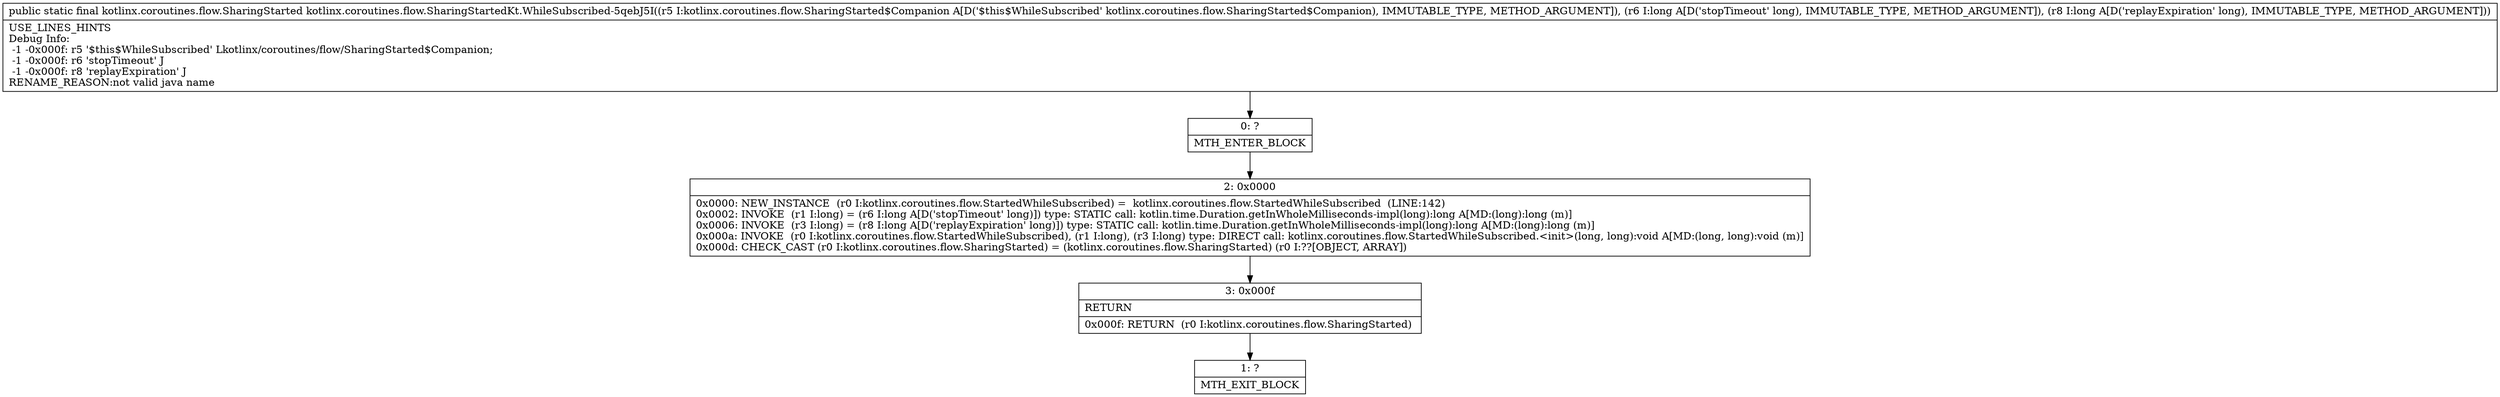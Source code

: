 digraph "CFG forkotlinx.coroutines.flow.SharingStartedKt.WhileSubscribed\-5qebJ5I(Lkotlinx\/coroutines\/flow\/SharingStarted$Companion;JJ)Lkotlinx\/coroutines\/flow\/SharingStarted;" {
Node_0 [shape=record,label="{0\:\ ?|MTH_ENTER_BLOCK\l}"];
Node_2 [shape=record,label="{2\:\ 0x0000|0x0000: NEW_INSTANCE  (r0 I:kotlinx.coroutines.flow.StartedWhileSubscribed) =  kotlinx.coroutines.flow.StartedWhileSubscribed  (LINE:142)\l0x0002: INVOKE  (r1 I:long) = (r6 I:long A[D('stopTimeout' long)]) type: STATIC call: kotlin.time.Duration.getInWholeMilliseconds\-impl(long):long A[MD:(long):long (m)]\l0x0006: INVOKE  (r3 I:long) = (r8 I:long A[D('replayExpiration' long)]) type: STATIC call: kotlin.time.Duration.getInWholeMilliseconds\-impl(long):long A[MD:(long):long (m)]\l0x000a: INVOKE  (r0 I:kotlinx.coroutines.flow.StartedWhileSubscribed), (r1 I:long), (r3 I:long) type: DIRECT call: kotlinx.coroutines.flow.StartedWhileSubscribed.\<init\>(long, long):void A[MD:(long, long):void (m)]\l0x000d: CHECK_CAST (r0 I:kotlinx.coroutines.flow.SharingStarted) = (kotlinx.coroutines.flow.SharingStarted) (r0 I:??[OBJECT, ARRAY]) \l}"];
Node_3 [shape=record,label="{3\:\ 0x000f|RETURN\l|0x000f: RETURN  (r0 I:kotlinx.coroutines.flow.SharingStarted) \l}"];
Node_1 [shape=record,label="{1\:\ ?|MTH_EXIT_BLOCK\l}"];
MethodNode[shape=record,label="{public static final kotlinx.coroutines.flow.SharingStarted kotlinx.coroutines.flow.SharingStartedKt.WhileSubscribed\-5qebJ5I((r5 I:kotlinx.coroutines.flow.SharingStarted$Companion A[D('$this$WhileSubscribed' kotlinx.coroutines.flow.SharingStarted$Companion), IMMUTABLE_TYPE, METHOD_ARGUMENT]), (r6 I:long A[D('stopTimeout' long), IMMUTABLE_TYPE, METHOD_ARGUMENT]), (r8 I:long A[D('replayExpiration' long), IMMUTABLE_TYPE, METHOD_ARGUMENT]))  | USE_LINES_HINTS\lDebug Info:\l  \-1 \-0x000f: r5 '$this$WhileSubscribed' Lkotlinx\/coroutines\/flow\/SharingStarted$Companion;\l  \-1 \-0x000f: r6 'stopTimeout' J\l  \-1 \-0x000f: r8 'replayExpiration' J\lRENAME_REASON:not valid java name\l}"];
MethodNode -> Node_0;Node_0 -> Node_2;
Node_2 -> Node_3;
Node_3 -> Node_1;
}

